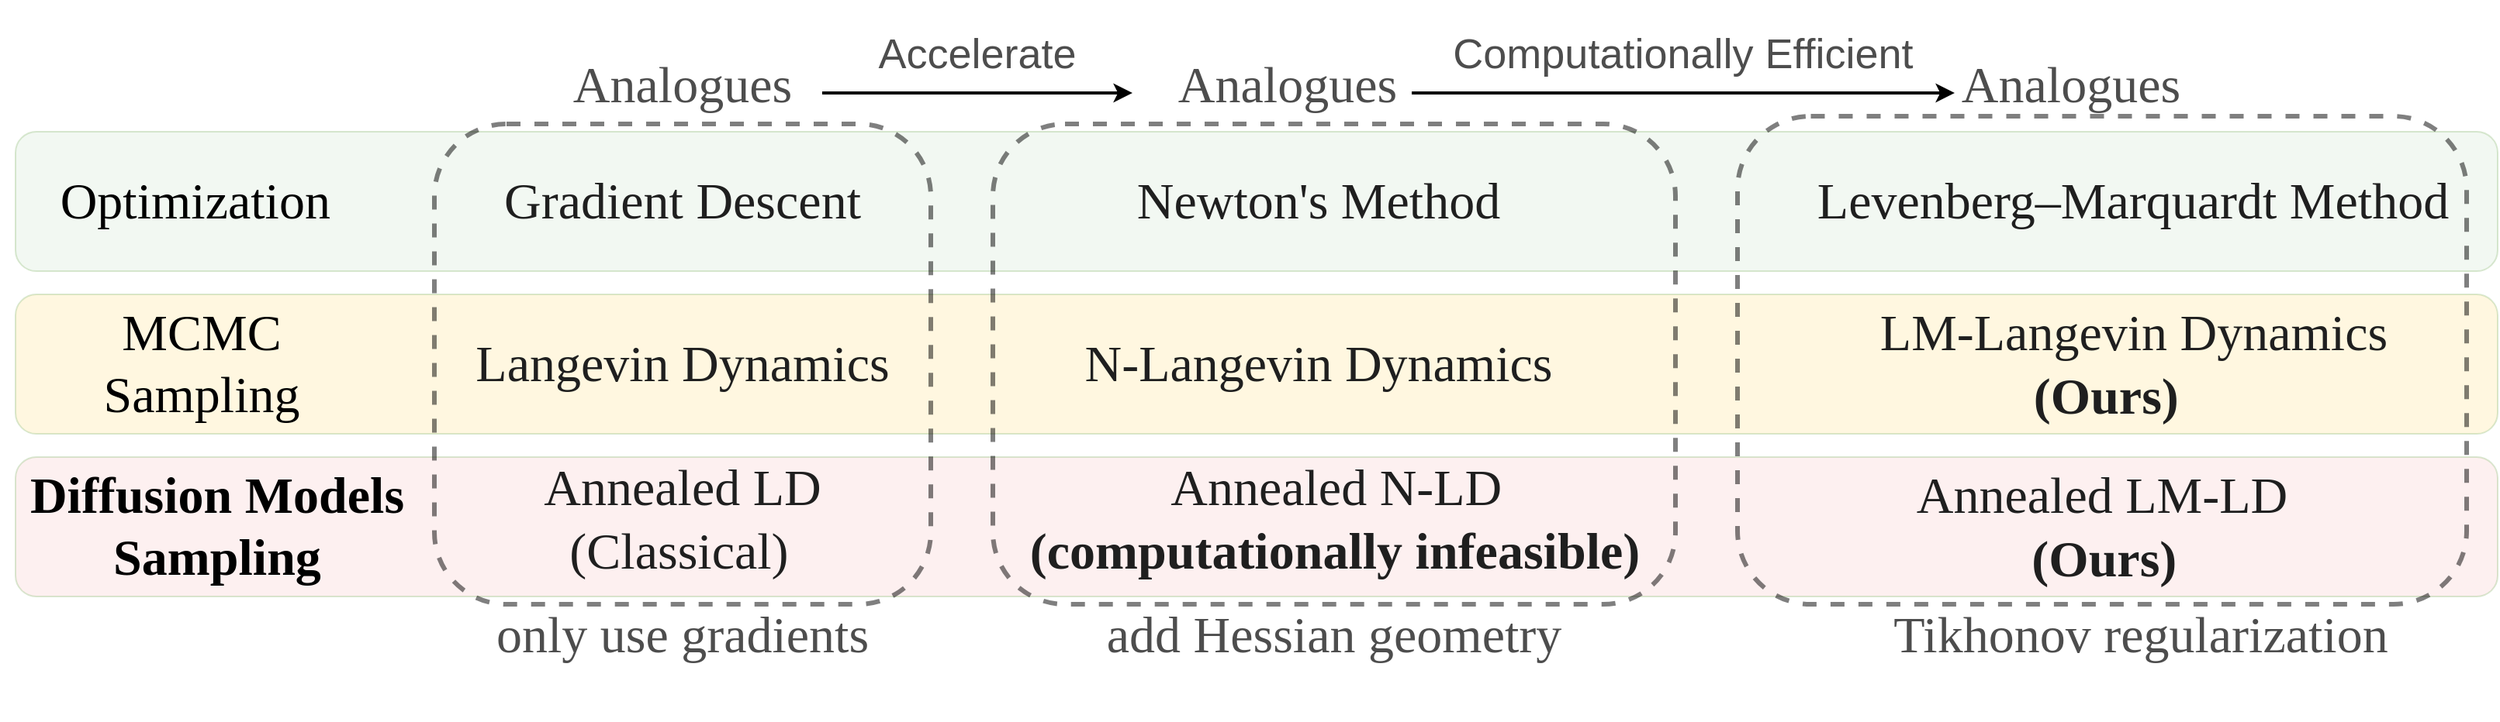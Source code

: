 <mxfile version="24.7.7">
  <diagram name="第 1 页" id="AqxzG7m0g4bZ2bkXmMBC">
    <mxGraphModel dx="1919" dy="1096" grid="1" gridSize="10" guides="1" tooltips="1" connect="1" arrows="1" fold="1" page="1" pageScale="1" pageWidth="1654" pageHeight="1169" math="0" shadow="0">
      <root>
        <mxCell id="0" />
        <mxCell id="1" parent="0" />
        <mxCell id="GNqJ07BhzFK_fjSl9vvM-1" value="" style="rounded=1;whiteSpace=wrap;html=1;fillColor=#d5e8d4;strokeColor=#82b366;opacity=30;" parent="1" vertex="1">
          <mxGeometry x="10" y="315" width="1600" height="90" as="geometry" />
        </mxCell>
        <mxCell id="GNqJ07BhzFK_fjSl9vvM-2" value="" style="rounded=1;whiteSpace=wrap;html=1;fillColor=#FFE599;strokeColor=#82b366;opacity=30;" parent="1" vertex="1">
          <mxGeometry x="10" y="420" width="1600" height="90" as="geometry" />
        </mxCell>
        <mxCell id="GNqJ07BhzFK_fjSl9vvM-3" value="" style="rounded=1;whiteSpace=wrap;html=1;fillColor=#F8CECC;strokeColor=#82b366;opacity=30;" parent="1" vertex="1">
          <mxGeometry x="10" y="525" width="1600" height="90" as="geometry" />
        </mxCell>
        <mxCell id="GNqJ07BhzFK_fjSl9vvM-4" value="" style="rounded=1;whiteSpace=wrap;html=1;fillColor=none;strokeColor=#000000;opacity=50;dashed=1;strokeWidth=3;" parent="1" vertex="1">
          <mxGeometry x="280" y="310" width="320" height="310" as="geometry" />
        </mxCell>
        <mxCell id="GNqJ07BhzFK_fjSl9vvM-6" value="&lt;font face=&quot;Times New Roman&quot; style=&quot;font-size: 33px;&quot;&gt;Optimization&amp;nbsp;&lt;/font&gt;" style="text;html=1;align=center;verticalAlign=middle;whiteSpace=wrap;rounded=0;" parent="1" vertex="1">
          <mxGeometry x="100" y="325" width="60" height="70" as="geometry" />
        </mxCell>
        <mxCell id="GNqJ07BhzFK_fjSl9vvM-7" value="&lt;font face=&quot;Times New Roman&quot; style=&quot;font-size: 33px;&quot;&gt;MCMC Sampling&lt;/font&gt;" style="text;html=1;align=center;verticalAlign=middle;whiteSpace=wrap;rounded=0;" parent="1" vertex="1">
          <mxGeometry x="100" y="450" width="60" height="30" as="geometry" />
        </mxCell>
        <mxCell id="GNqJ07BhzFK_fjSl9vvM-9" value="&lt;font size=&quot;1&quot; face=&quot;Times New Roman&quot; style=&quot;&quot;&gt;&lt;b style=&quot;font-size: 33px;&quot;&gt;Diffusion Models Sampling&lt;/b&gt;&lt;/font&gt;" style="text;html=1;align=center;verticalAlign=middle;whiteSpace=wrap;rounded=0;" parent="1" vertex="1">
          <mxGeometry y="555" width="280" height="30" as="geometry" />
        </mxCell>
        <mxCell id="GNqJ07BhzFK_fjSl9vvM-12" value="&lt;span style=&quot;color: rgb(31, 31, 31); font-family: &amp;quot;Times New Roman&amp;quot;; text-align: left;&quot;&gt;&lt;font style=&quot;font-size: 33px;&quot;&gt;Gradient Descent&lt;/font&gt;&lt;/span&gt;" style="rounded=1;whiteSpace=wrap;html=1;fillColor=none;strokeColor=none;opacity=30;gradientColor=none;" parent="1" vertex="1">
          <mxGeometry x="290" y="305" width="300" height="110" as="geometry" />
        </mxCell>
        <mxCell id="GNqJ07BhzFK_fjSl9vvM-14" value="&lt;div style=&quot;text-align: left;&quot;&gt;&lt;span style=&quot;background-color: initial;&quot;&gt;&lt;font style=&quot;font-size: 33px;&quot; face=&quot;Times New Roman&quot; color=&quot;#1f1f1f&quot;&gt;Langevin Dynamics&lt;/font&gt;&lt;/span&gt;&lt;/div&gt;" style="rounded=1;whiteSpace=wrap;html=1;fillColor=none;strokeColor=none;opacity=30;gradientColor=none;" parent="1" vertex="1">
          <mxGeometry x="290" y="410" width="300" height="110" as="geometry" />
        </mxCell>
        <mxCell id="GNqJ07BhzFK_fjSl9vvM-15" value="&lt;div style=&quot;text-align: left; font-size: 33px;&quot;&gt;&lt;span style=&quot;background-color: initial;&quot;&gt;&lt;font style=&quot;font-size: 33px;&quot; face=&quot;Times New Roman&quot; color=&quot;#1f1f1f&quot;&gt;Annealed LD&lt;/font&gt;&lt;/span&gt;&lt;/div&gt;&lt;div style=&quot;text-align: left; font-size: 33px;&quot;&gt;&lt;span style=&quot;background-color: initial;&quot;&gt;&lt;font style=&quot;font-size: 33px;&quot; face=&quot;Times New Roman&quot; color=&quot;#1f1f1f&quot;&gt;&amp;nbsp; (Classical)&lt;/font&gt;&lt;/span&gt;&lt;/div&gt;" style="rounded=1;whiteSpace=wrap;html=1;fillColor=none;strokeColor=none;opacity=30;gradientColor=none;" parent="1" vertex="1">
          <mxGeometry x="290" y="510" width="300" height="110" as="geometry" />
        </mxCell>
        <mxCell id="GNqJ07BhzFK_fjSl9vvM-16" value="" style="rounded=1;whiteSpace=wrap;html=1;fillColor=none;strokeColor=#000000;opacity=50;dashed=1;strokeWidth=3;" parent="1" vertex="1">
          <mxGeometry x="640" y="310" width="440" height="310" as="geometry" />
        </mxCell>
        <mxCell id="GNqJ07BhzFK_fjSl9vvM-17" value="&lt;span style=&quot;color: rgb(31, 31, 31); font-family: &amp;quot;Times New Roman&amp;quot;; text-align: left;&quot;&gt;&lt;font style=&quot;font-size: 33px;&quot;&gt;Newton&#39;s Method&lt;/font&gt;&lt;/span&gt;" style="rounded=1;whiteSpace=wrap;html=1;fillColor=none;strokeColor=none;opacity=30;gradientColor=none;" parent="1" vertex="1">
          <mxGeometry x="700" y="305" width="300" height="110" as="geometry" />
        </mxCell>
        <mxCell id="GNqJ07BhzFK_fjSl9vvM-18" value="&lt;div style=&quot;text-align: left;&quot;&gt;&lt;span style=&quot;background-color: initial;&quot;&gt;&lt;font style=&quot;font-size: 33px;&quot; face=&quot;Times New Roman&quot; color=&quot;#1f1f1f&quot;&gt;N-Langevin Dynamics&lt;/font&gt;&lt;/span&gt;&lt;/div&gt;" style="rounded=1;whiteSpace=wrap;html=1;fillColor=none;strokeColor=none;opacity=30;gradientColor=none;" parent="1" vertex="1">
          <mxGeometry x="670" y="410" width="360" height="110" as="geometry" />
        </mxCell>
        <mxCell id="GNqJ07BhzFK_fjSl9vvM-19" value="&lt;div style=&quot;text-align: left; font-size: 33px;&quot;&gt;&lt;font style=&quot;font-size: 33px;&quot;&gt;&lt;span style=&quot;color: rgb(31, 31, 31); font-family: &amp;quot;Times New Roman&amp;quot;;&quot;&gt;&amp;nbsp; &amp;nbsp; &amp;nbsp; &amp;nbsp; &amp;nbsp; &amp;nbsp;Annealed N-LD&lt;/span&gt;&lt;br&gt;&lt;/font&gt;&lt;/div&gt;&lt;div style=&quot;text-align: left; font-size: 33px;&quot;&gt;&lt;span style=&quot;color: rgb(31, 31, 31); font-family: &amp;quot;Times New Roman&amp;quot;;&quot;&gt;&lt;b style=&quot;&quot;&gt;&lt;font style=&quot;font-size: 33px;&quot;&gt;(computationally infeasible)&lt;/font&gt;&lt;/b&gt;&lt;/span&gt;&lt;/div&gt;" style="rounded=1;whiteSpace=wrap;html=1;fillColor=none;strokeColor=none;opacity=30;gradientColor=none;" parent="1" vertex="1">
          <mxGeometry x="628.5" y="510" width="463" height="110" as="geometry" />
        </mxCell>
        <mxCell id="GNqJ07BhzFK_fjSl9vvM-20" value="&lt;div style=&quot;text-align: left;&quot;&gt;&lt;font color=&quot;#4d4d4d&quot; style=&quot;font-size: 33px;&quot; face=&quot;Times New Roman&quot;&gt;Analogues&lt;/font&gt;&lt;br&gt;&lt;/div&gt;" style="rounded=1;whiteSpace=wrap;html=1;fillColor=none;strokeColor=none;opacity=30;gradientColor=none;" parent="1" vertex="1">
          <mxGeometry x="290" y="230" width="300" height="110" as="geometry" />
        </mxCell>
        <mxCell id="BzcaFJo_kOcus-iFu_HU-1" value="&lt;div style=&quot;text-align: left;&quot;&gt;&lt;span style=&quot;color: rgb(77, 77, 77); font-family: &amp;quot;Times New Roman&amp;quot;; font-size: 33px;&quot;&gt;Analogues&lt;/span&gt;&lt;br&gt;&lt;/div&gt;" style="rounded=1;whiteSpace=wrap;html=1;fillColor=none;strokeColor=none;opacity=30;gradientColor=none;" parent="1" vertex="1">
          <mxGeometry x="680" y="230" width="300" height="110" as="geometry" />
        </mxCell>
        <mxCell id="BzcaFJo_kOcus-iFu_HU-2" value="" style="rounded=1;whiteSpace=wrap;html=1;fillColor=none;strokeColor=#000000;opacity=50;dashed=1;strokeWidth=3;" parent="1" vertex="1">
          <mxGeometry x="1120" y="305" width="470" height="315" as="geometry" />
        </mxCell>
        <mxCell id="BzcaFJo_kOcus-iFu_HU-3" value="&lt;span style=&quot;text-align: left;&quot;&gt;&lt;font style=&quot;&quot;&gt;&lt;font style=&quot;font-size: 33px;&quot; face=&quot;Times New Roman&quot; color=&quot;#1f1f1f&quot;&gt;Levenberg–Marquardt&amp;nbsp;Method&lt;/font&gt;&lt;/font&gt;&lt;/span&gt;" style="rounded=1;whiteSpace=wrap;html=1;fillColor=none;strokeColor=none;opacity=30;gradientColor=none;" parent="1" vertex="1">
          <mxGeometry x="1150" y="305" width="450" height="110" as="geometry" />
        </mxCell>
        <mxCell id="BzcaFJo_kOcus-iFu_HU-4" value="&lt;div style=&quot;text-align: left; font-size: 33px;&quot;&gt;&lt;font style=&quot;font-size: 33px;&quot;&gt;&lt;span style=&quot;color: rgb(31, 31, 31); font-family: &amp;quot;Times New Roman&amp;quot;; background-color: initial;&quot;&gt;LM&lt;/span&gt;&lt;span style=&quot;background-color: initial;&quot;&gt;&lt;font style=&quot;font-size: 33px;&quot; face=&quot;Times New Roman&quot; color=&quot;#1f1f1f&quot;&gt;-Langevin Dynamics&lt;/font&gt;&lt;/span&gt;&lt;/font&gt;&lt;/div&gt;&lt;div style=&quot;text-align: left; font-size: 33px;&quot;&gt;&lt;span style=&quot;background-color: initial;&quot;&gt;&lt;font style=&quot;font-size: 33px;&quot; face=&quot;Times New Roman&quot; color=&quot;#1f1f1f&quot;&gt;&amp;nbsp; &amp;nbsp; &amp;nbsp; &amp;nbsp; &amp;nbsp; &amp;nbsp;&amp;nbsp;&lt;b style=&quot;&quot;&gt;(Ours)&lt;/b&gt;&lt;/font&gt;&lt;/span&gt;&lt;/div&gt;" style="rounded=1;whiteSpace=wrap;html=1;fillColor=none;strokeColor=none;opacity=30;gradientColor=none;" parent="1" vertex="1">
          <mxGeometry x="1162.5" y="410" width="425" height="110" as="geometry" />
        </mxCell>
        <mxCell id="BzcaFJo_kOcus-iFu_HU-5" value="&lt;div style=&quot;text-align: left; font-size: 33px;&quot;&gt;&lt;font style=&quot;font-size: 33px;&quot;&gt;&lt;span style=&quot;color: rgb(31, 31, 31); font-family: &amp;quot;Times New Roman&amp;quot;;&quot;&gt;Annealed&amp;nbsp;&lt;/span&gt;&lt;span style=&quot;background-color: initial; color: rgb(31, 31, 31); font-family: &amp;quot;Times New Roman&amp;quot;;&quot;&gt;LM&lt;/span&gt;&lt;span style=&quot;background-color: initial;&quot;&gt;&lt;font style=&quot;font-size: 33px;&quot; face=&quot;Times New Roman&quot; color=&quot;#1f1f1f&quot;&gt;-LD&lt;/font&gt;&lt;/span&gt;&lt;br&gt;&lt;/font&gt;&lt;/div&gt;&lt;div style=&quot;text-align: left; font-size: 33px;&quot;&gt;&lt;font style=&quot;font-size: 33px;&quot;&gt;&lt;span style=&quot;color: rgb(31, 31, 31); font-family: &amp;quot;Times New Roman&amp;quot;;&quot;&gt;&amp;nbsp; &amp;nbsp; &amp;nbsp; &amp;nbsp; &amp;nbsp;&lt;b&gt;(&lt;/b&gt;&lt;/span&gt;&lt;b&gt;&lt;span style=&quot;color: rgb(31, 31, 31); font-family: &amp;quot;Times New Roman&amp;quot;;&quot;&gt;Ours&lt;/span&gt;&lt;span style=&quot;color: rgb(31, 31, 31); font-family: &amp;quot;Times New Roman&amp;quot;;&quot;&gt;)&lt;/span&gt;&lt;/b&gt;&lt;/font&gt;&lt;/div&gt;" style="rounded=1;whiteSpace=wrap;html=1;fillColor=none;strokeColor=none;opacity=30;gradientColor=none;" parent="1" vertex="1">
          <mxGeometry x="1105" y="515" width="500" height="110" as="geometry" />
        </mxCell>
        <mxCell id="BzcaFJo_kOcus-iFu_HU-6" value="&lt;div style=&quot;text-align: left;&quot;&gt;&lt;span style=&quot;color: rgb(77, 77, 77); font-family: &amp;quot;Times New Roman&amp;quot;; font-size: 33px;&quot;&gt;Analogues&lt;/span&gt;&lt;br&gt;&lt;/div&gt;" style="rounded=1;whiteSpace=wrap;html=1;fillColor=none;strokeColor=none;opacity=30;gradientColor=none;" parent="1" vertex="1">
          <mxGeometry x="1185" y="230" width="300" height="110" as="geometry" />
        </mxCell>
        <mxCell id="BzcaFJo_kOcus-iFu_HU-8" value="" style="endArrow=classic;html=1;rounded=0;strokeWidth=2;" parent="1" edge="1">
          <mxGeometry width="50" height="50" relative="1" as="geometry">
            <mxPoint x="530" y="290" as="sourcePoint" />
            <mxPoint x="730" y="290" as="targetPoint" />
          </mxGeometry>
        </mxCell>
        <mxCell id="BzcaFJo_kOcus-iFu_HU-9" value="" style="endArrow=classic;html=1;rounded=0;strokeWidth=2;" parent="1" edge="1">
          <mxGeometry width="50" height="50" relative="1" as="geometry">
            <mxPoint x="910" y="290" as="sourcePoint" />
            <mxPoint x="1260" y="290" as="targetPoint" />
          </mxGeometry>
        </mxCell>
        <mxCell id="BzcaFJo_kOcus-iFu_HU-10" value="&lt;font color=&quot;#4d4d4d&quot; style=&quot;font-size: 27px;&quot;&gt;Accelerate&lt;/font&gt;" style="text;html=1;align=center;verticalAlign=middle;whiteSpace=wrap;rounded=0;" parent="1" vertex="1">
          <mxGeometry x="600" y="250" width="60" height="30" as="geometry" />
        </mxCell>
        <mxCell id="BzcaFJo_kOcus-iFu_HU-11" value="&lt;font color=&quot;#4d4d4d&quot; style=&quot;font-size: 27px;&quot;&gt;Computationally Efficient&lt;/font&gt;" style="text;html=1;align=center;verticalAlign=middle;whiteSpace=wrap;rounded=0;" parent="1" vertex="1">
          <mxGeometry x="930" y="250" width="310" height="30" as="geometry" />
        </mxCell>
        <mxCell id="hu-aVfQ1h1uBg1m3EEwn-3" value="&lt;div style=&quot;text-align: left;&quot;&gt;&lt;font color=&quot;#4d4d4d&quot; style=&quot;font-size: 33px;&quot; face=&quot;Times New Roman&quot;&gt;only use gradients&lt;/font&gt;&lt;br&gt;&lt;/div&gt;" style="rounded=1;whiteSpace=wrap;html=1;fillColor=none;strokeColor=none;opacity=30;gradientColor=none;" vertex="1" parent="1">
          <mxGeometry x="290" y="585" width="300" height="110" as="geometry" />
        </mxCell>
        <mxCell id="hu-aVfQ1h1uBg1m3EEwn-4" value="&lt;div style=&quot;text-align: left;&quot;&gt;&lt;font color=&quot;#4d4d4d&quot; style=&quot;font-size: 33px;&quot; face=&quot;Times New Roman&quot;&gt;add Hessian geometry&lt;/font&gt;&lt;br&gt;&lt;/div&gt;" style="rounded=1;whiteSpace=wrap;html=1;fillColor=none;strokeColor=none;opacity=30;gradientColor=none;" vertex="1" parent="1">
          <mxGeometry x="710" y="585" width="300" height="110" as="geometry" />
        </mxCell>
        <mxCell id="hu-aVfQ1h1uBg1m3EEwn-5" value="&lt;div style=&quot;text-align: left;&quot;&gt;&lt;font face=&quot;Times New Roman&quot; color=&quot;#4d4d4d&quot;&gt;&lt;span style=&quot;font-size: 33px;&quot;&gt;Tikhonov regularization&lt;/span&gt;&lt;/font&gt;&lt;br&gt;&lt;/div&gt;" style="rounded=1;whiteSpace=wrap;html=1;fillColor=none;strokeColor=none;opacity=30;gradientColor=none;" vertex="1" parent="1">
          <mxGeometry x="1210" y="585" width="340" height="110" as="geometry" />
        </mxCell>
      </root>
    </mxGraphModel>
  </diagram>
</mxfile>
